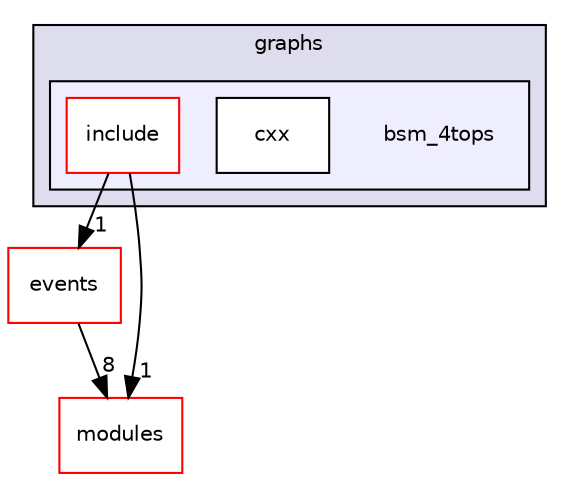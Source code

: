digraph "bsm_4tops" {
  compound=true
  node [ fontsize="10", fontname="Helvetica"];
  edge [ labelfontsize="10", labelfontname="Helvetica"];
  subgraph clusterdir_de5e836f8bb03a472e8ac8257881b164 {
    graph [ bgcolor="#ddddee", pencolor="black", label="graphs" fontname="Helvetica", fontsize="10", URL="dir_de5e836f8bb03a472e8ac8257881b164.html"]
  subgraph clusterdir_333f5925adce3c2538a6c7bdd9c16399 {
    graph [ bgcolor="#eeeeff", pencolor="black", label="" URL="dir_333f5925adce3c2538a6c7bdd9c16399.html"];
    dir_333f5925adce3c2538a6c7bdd9c16399 [shape=plaintext label="bsm_4tops"];
    dir_78ff54250c20569884c69ac073d09539 [shape=box label="cxx" color="black" fillcolor="white" style="filled" URL="dir_78ff54250c20569884c69ac073d09539.html"];
    dir_abb338306c0947537b29c1e70eac594a [shape=box label="include" color="red" fillcolor="white" style="filled" URL="dir_abb338306c0947537b29c1e70eac594a.html"];
  }
  }
  dir_8c49963344259a26845032e86c0550c4 [shape=box label="events" fillcolor="white" style="filled" color="red" URL="dir_8c49963344259a26845032e86c0550c4.html"];
  dir_ee3c23494b4011e6a628e4900ef262df [shape=box label="modules" fillcolor="white" style="filled" color="red" URL="dir_ee3c23494b4011e6a628e4900ef262df.html"];
  dir_8c49963344259a26845032e86c0550c4->dir_ee3c23494b4011e6a628e4900ef262df [headlabel="8", labeldistance=1.5 headhref="dir_000019_000074.html"];
  dir_abb338306c0947537b29c1e70eac594a->dir_8c49963344259a26845032e86c0550c4 [headlabel="1", labeldistance=1.5 headhref="dir_000098_000019.html"];
  dir_abb338306c0947537b29c1e70eac594a->dir_ee3c23494b4011e6a628e4900ef262df [headlabel="1", labeldistance=1.5 headhref="dir_000098_000074.html"];
}
